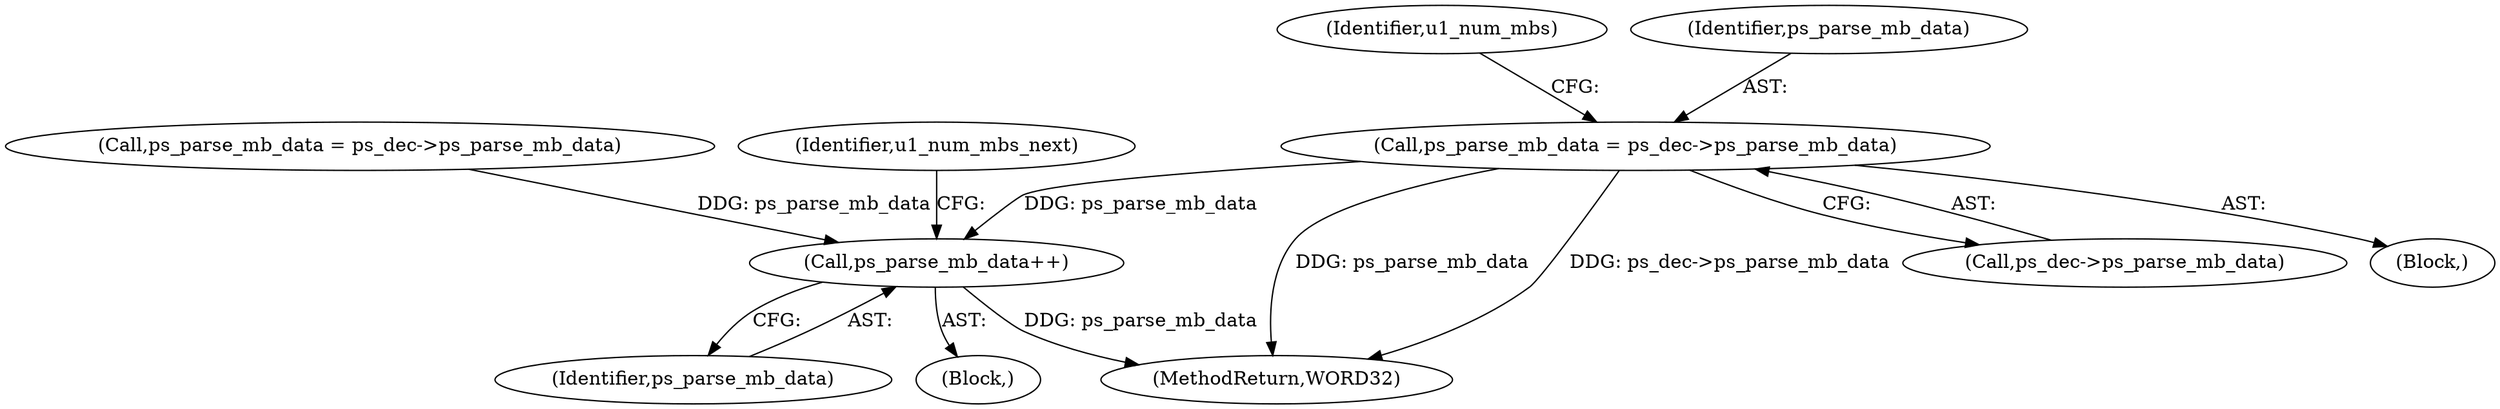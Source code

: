 digraph "0_Android_494561291a503840f385fbcd11d9bc5f4dc502b8_0@pointer" {
"1001065" [label="(Call,ps_parse_mb_data = ps_dec->ps_parse_mb_data)"];
"1001263" [label="(Call,ps_parse_mb_data++)"];
"1001071" [label="(Identifier,u1_num_mbs)"];
"1001450" [label="(MethodReturn,WORD32)"];
"1001320" [label="(Call,ps_parse_mb_data = ps_dec->ps_parse_mb_data)"];
"1001264" [label="(Identifier,ps_parse_mb_data)"];
"1001067" [label="(Call,ps_dec->ps_parse_mb_data)"];
"1000138" [label="(Block,)"];
"1001263" [label="(Call,ps_parse_mb_data++)"];
"1001266" [label="(Identifier,u1_num_mbs_next)"];
"1001066" [label="(Identifier,ps_parse_mb_data)"];
"1001096" [label="(Block,)"];
"1001065" [label="(Call,ps_parse_mb_data = ps_dec->ps_parse_mb_data)"];
"1001065" -> "1000138"  [label="AST: "];
"1001065" -> "1001067"  [label="CFG: "];
"1001066" -> "1001065"  [label="AST: "];
"1001067" -> "1001065"  [label="AST: "];
"1001071" -> "1001065"  [label="CFG: "];
"1001065" -> "1001450"  [label="DDG: ps_parse_mb_data"];
"1001065" -> "1001450"  [label="DDG: ps_dec->ps_parse_mb_data"];
"1001065" -> "1001263"  [label="DDG: ps_parse_mb_data"];
"1001263" -> "1001096"  [label="AST: "];
"1001263" -> "1001264"  [label="CFG: "];
"1001264" -> "1001263"  [label="AST: "];
"1001266" -> "1001263"  [label="CFG: "];
"1001263" -> "1001450"  [label="DDG: ps_parse_mb_data"];
"1001320" -> "1001263"  [label="DDG: ps_parse_mb_data"];
}
